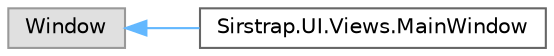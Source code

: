digraph "Graphical Class Hierarchy"
{
 // LATEX_PDF_SIZE
  bgcolor="transparent";
  edge [fontname=Helvetica,fontsize=10,labelfontname=Helvetica,labelfontsize=10];
  node [fontname=Helvetica,fontsize=10,shape=box,height=0.2,width=0.4];
  rankdir="LR";
  Node0 [id="Node000000",label="Window",height=0.2,width=0.4,color="grey60", fillcolor="#E0E0E0", style="filled",tooltip=" "];
  Node0 -> Node1 [id="edge6_Node000000_Node000001",dir="back",color="steelblue1",style="solid",tooltip=" "];
  Node1 [id="Node000001",label="Sirstrap.UI.Views.MainWindow",height=0.2,width=0.4,color="grey40", fillcolor="white", style="filled",URL="$class_sirstrap_1_1_u_i_1_1_views_1_1_main_window.html",tooltip="The main application window for the Sirstrap UI. Serves as the primary container for all user interfa..."];
}

